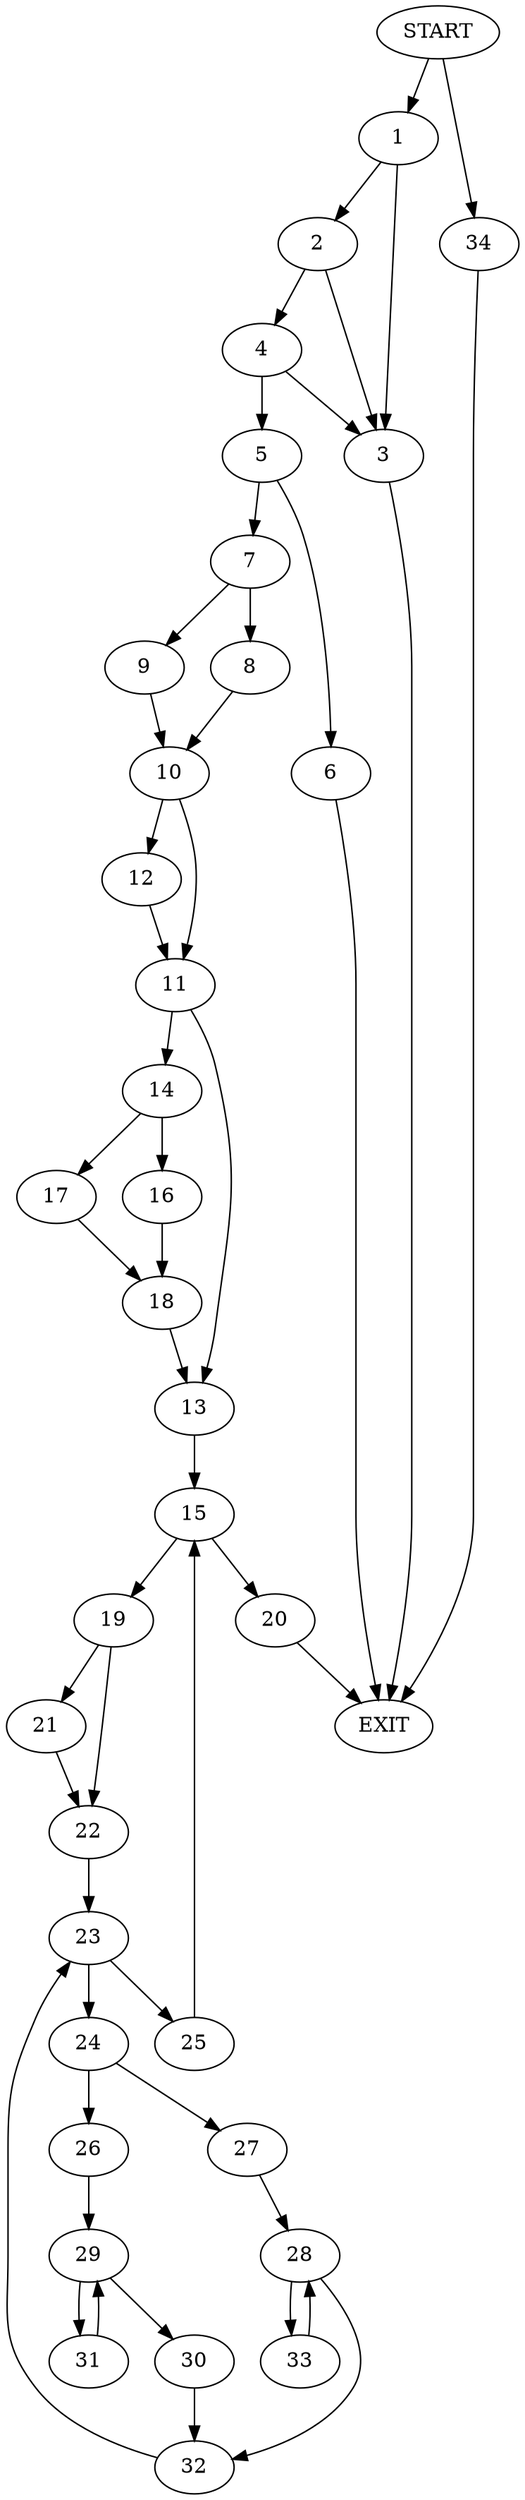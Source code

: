 digraph {
0 [label="START"]
35 [label="EXIT"]
0 -> 1
1 -> 2
1 -> 3
2 -> 4
2 -> 3
3 -> 35
4 -> 3
4 -> 5
5 -> 6
5 -> 7
6 -> 35
7 -> 8
7 -> 9
8 -> 10
9 -> 10
10 -> 11
10 -> 12
12 -> 11
11 -> 13
11 -> 14
13 -> 15
14 -> 16
14 -> 17
16 -> 18
17 -> 18
18 -> 13
15 -> 19
15 -> 20
19 -> 21
19 -> 22
20 -> 35
21 -> 22
22 -> 23
23 -> 24
23 -> 25
24 -> 26
24 -> 27
25 -> 15
27 -> 28
26 -> 29
29 -> 30
29 -> 31
30 -> 32
31 -> 29
32 -> 23
28 -> 33
28 -> 32
33 -> 28
0 -> 34
34 -> 35
}
